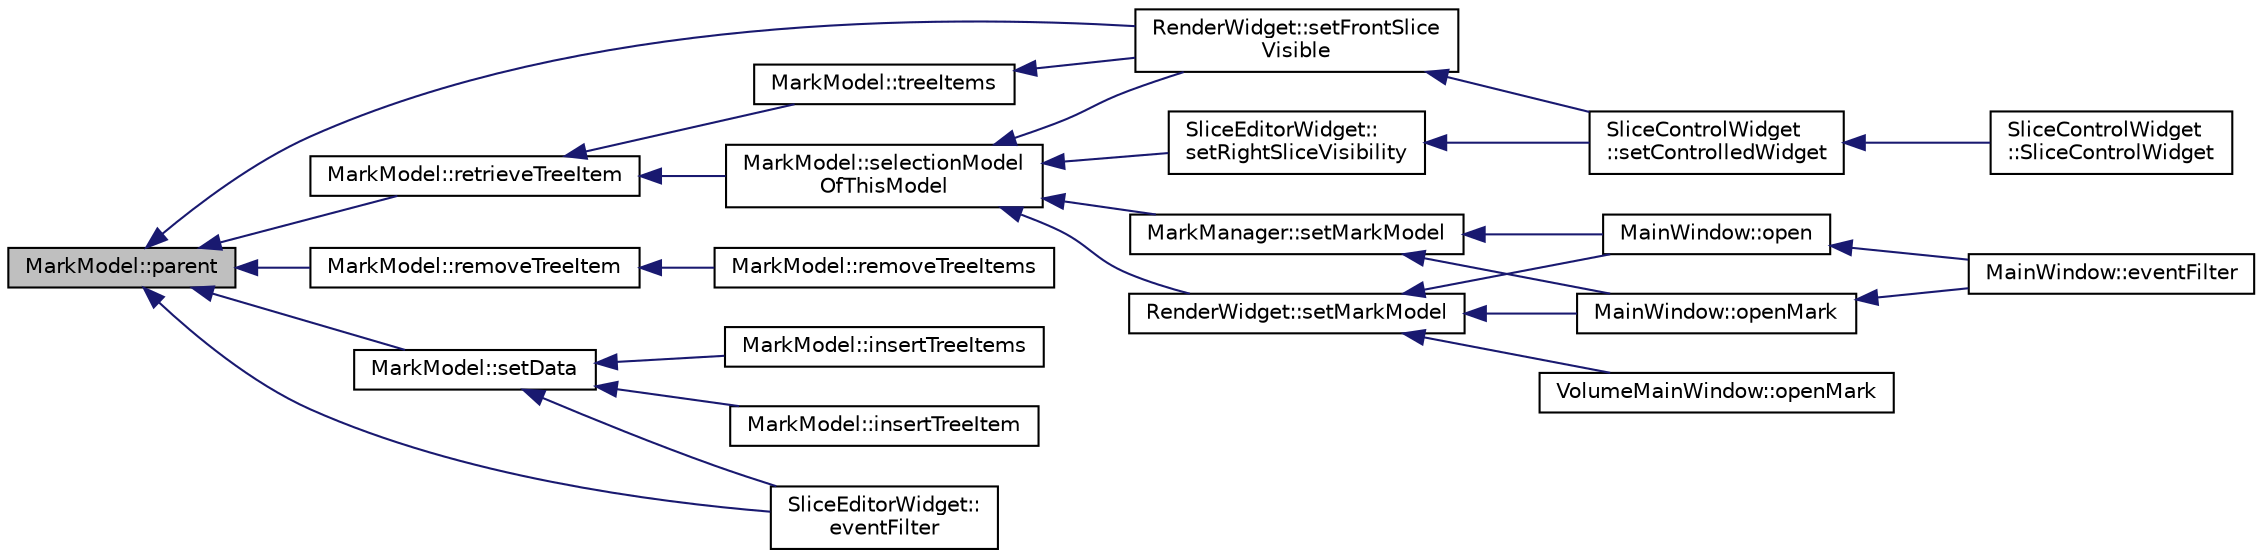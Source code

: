 digraph "MarkModel::parent"
{
  edge [fontname="Helvetica",fontsize="10",labelfontname="Helvetica",labelfontsize="10"];
  node [fontname="Helvetica",fontsize="10",shape=record];
  rankdir="LR";
  Node181 [label="MarkModel::parent",height=0.2,width=0.4,color="black", fillcolor="grey75", style="filled", fontcolor="black"];
  Node181 -> Node182 [dir="back",color="midnightblue",fontsize="10",style="solid",fontname="Helvetica"];
  Node182 [label="MarkModel::retrieveTreeItem",height=0.2,width=0.4,color="black", fillcolor="white", style="filled",URL="$class_mark_model.html#ac21d495d673ed2238d7c1df17fa844fb",tooltip="This is a helper function for get specified type to items in the parent of . "];
  Node182 -> Node183 [dir="back",color="midnightblue",fontsize="10",style="solid",fontname="Helvetica"];
  Node183 [label="MarkModel::treeItems",height=0.2,width=0.4,color="black", fillcolor="white", style="filled",URL="$class_mark_model.html#abd67a8a42ced49d205fc618bcefbc6ab",tooltip="Returns all tree items according to a given parent index parent and a type. "];
  Node183 -> Node184 [dir="back",color="midnightblue",fontsize="10",style="solid",fontname="Helvetica"];
  Node184 [label="RenderWidget::setFrontSlice\lVisible",height=0.2,width=0.4,color="black", fillcolor="white", style="filled",URL="$class_render_widget.html#a54d5421db7ae7377116979c9189c9365",tooltip="This property holds the visibility of the front slice when renders data with slice type render..."];
  Node184 -> Node185 [dir="back",color="midnightblue",fontsize="10",style="solid",fontname="Helvetica"];
  Node185 [label="SliceControlWidget\l::setControlledWidget",height=0.2,width=0.4,color="black", fillcolor="white", style="filled",URL="$class_slice_control_widget.html#a22f1c1840e4e0bd6bb7daec1ffcdafc8",tooltip="Sets the controlled widget sliceWidge and volumeWidget to present. "];
  Node185 -> Node186 [dir="back",color="midnightblue",fontsize="10",style="solid",fontname="Helvetica"];
  Node186 [label="SliceControlWidget\l::SliceControlWidget",height=0.2,width=0.4,color="black", fillcolor="white", style="filled",URL="$class_slice_control_widget.html#a57f30c045f08dafbd807c80bd2d862b6",tooltip="Constructs a widget by the given sliceWidget and volumeWidget. "];
  Node182 -> Node187 [dir="back",color="midnightblue",fontsize="10",style="solid",fontname="Helvetica"];
  Node187 [label="MarkModel::selectionModel\lOfThisModel",height=0.2,width=0.4,color="black", fillcolor="white", style="filled",URL="$class_mark_model.html#ad58bc2e692e3b5a0716e20145d135e50"];
  Node187 -> Node188 [dir="back",color="midnightblue",fontsize="10",style="solid",fontname="Helvetica"];
  Node188 [label="MarkManager::setMarkModel",height=0.2,width=0.4,color="black", fillcolor="white", style="filled",URL="$class_mark_manager.html#a1c5504fe103bdbd2402f1bf35081c04a",tooltip="Set new model model to the widget. "];
  Node188 -> Node189 [dir="back",color="midnightblue",fontsize="10",style="solid",fontname="Helvetica"];
  Node189 [label="MainWindow::open",height=0.2,width=0.4,color="black", fillcolor="white", style="filled",URL="$class_main_window.html#a1e8fb82ba2db0b722d9cd49fb05e4952"];
  Node189 -> Node190 [dir="back",color="midnightblue",fontsize="10",style="solid",fontname="Helvetica"];
  Node190 [label="MainWindow::eventFilter",height=0.2,width=0.4,color="black", fillcolor="white", style="filled",URL="$class_main_window.html#ade305265b2120df2489a5ebeb07ebbe1"];
  Node188 -> Node191 [dir="back",color="midnightblue",fontsize="10",style="solid",fontname="Helvetica"];
  Node191 [label="MainWindow::openMark",height=0.2,width=0.4,color="black", fillcolor="white", style="filled",URL="$class_main_window.html#a9cd18140979dd0f5d1312e9c66de19da"];
  Node191 -> Node190 [dir="back",color="midnightblue",fontsize="10",style="solid",fontname="Helvetica"];
  Node187 -> Node192 [dir="back",color="midnightblue",fontsize="10",style="solid",fontname="Helvetica"];
  Node192 [label="RenderWidget::setMarkModel",height=0.2,width=0.4,color="black", fillcolor="white", style="filled",URL="$class_render_widget.html#ae525129d1fd36fa90f7c6674f4b51d70",tooltip="Sets the slice model as the given model. "];
  Node192 -> Node189 [dir="back",color="midnightblue",fontsize="10",style="solid",fontname="Helvetica"];
  Node192 -> Node191 [dir="back",color="midnightblue",fontsize="10",style="solid",fontname="Helvetica"];
  Node192 -> Node193 [dir="back",color="midnightblue",fontsize="10",style="solid",fontname="Helvetica"];
  Node193 [label="VolumeMainWindow::openMark",height=0.2,width=0.4,color="black", fillcolor="white", style="filled",URL="$class_volume_main_window.html#a690eac05cd92c04cfd56e9a7f9fe19b5"];
  Node187 -> Node184 [dir="back",color="midnightblue",fontsize="10",style="solid",fontname="Helvetica"];
  Node187 -> Node194 [dir="back",color="midnightblue",fontsize="10",style="solid",fontname="Helvetica"];
  Node194 [label="SliceEditorWidget::\lsetRightSliceVisibility",height=0.2,width=0.4,color="black", fillcolor="white", style="filled",URL="$class_slice_editor_widget.html#ad994c2599b8cee4b75614e230b2214e6",tooltip="This is a convenience function to set right slice visibility. "];
  Node194 -> Node185 [dir="back",color="midnightblue",fontsize="10",style="solid",fontname="Helvetica"];
  Node181 -> Node195 [dir="back",color="midnightblue",fontsize="10",style="solid",fontname="Helvetica"];
  Node195 [label="MarkModel::removeTreeItem",height=0.2,width=0.4,color="black", fillcolor="white", style="filled",URL="$class_mark_model.html#a68dda394b983ab9539d44e8973631b71",tooltip="This is a convenience function for removing a item in the the tree model by its pointer  and its pare..."];
  Node195 -> Node196 [dir="back",color="midnightblue",fontsize="10",style="solid",fontname="Helvetica"];
  Node196 [label="MarkModel::removeTreeItems",height=0.2,width=0.4,color="black", fillcolor="white", style="filled",URL="$class_mark_model.html#aeb22aaa4ec64436cadd6786aa14979e5",tooltip="This is a convenience function for removed a bundle of tree items into the tree model by the pointers..."];
  Node181 -> Node197 [dir="back",color="midnightblue",fontsize="10",style="solid",fontname="Helvetica"];
  Node197 [label="MarkModel::setData",height=0.2,width=0.4,color="black", fillcolor="white", style="filled",URL="$class_mark_model.html#ac42f11801e20c62fce0f45c60487a9f2",tooltip="Reimplemented from QAbstractItemModel::setData(const QModelIndex & index, const QVariant & value..."];
  Node197 -> Node198 [dir="back",color="midnightblue",fontsize="10",style="solid",fontname="Helvetica"];
  Node198 [label="MarkModel::insertTreeItem",height=0.2,width=0.4,color="black", fillcolor="white", style="filled",URL="$class_mark_model.html#afc64d35495ea8bed14bbb102cdf7e13a",tooltip="This is a convenience function for inserting an tree item into the tree model by the pointer itself i..."];
  Node197 -> Node199 [dir="back",color="midnightblue",fontsize="10",style="solid",fontname="Helvetica"];
  Node199 [label="MarkModel::insertTreeItems",height=0.2,width=0.4,color="black", fillcolor="white", style="filled",URL="$class_mark_model.html#a7da424d8803b0e5aa37a165ff1237a2b",tooltip="This is a convenience function for inserting a bundle of tree items into the tree model by the pointe..."];
  Node197 -> Node200 [dir="back",color="midnightblue",fontsize="10",style="solid",fontname="Helvetica"];
  Node200 [label="SliceEditorWidget::\leventFilter",height=0.2,width=0.4,color="black", fillcolor="white", style="filled",URL="$class_slice_editor_widget.html#a1ec28842041deac02c57bba58ec2d6a0",tooltip="Reimplemented from QWidget::eventFilter. "];
  Node181 -> Node184 [dir="back",color="midnightblue",fontsize="10",style="solid",fontname="Helvetica"];
  Node181 -> Node200 [dir="back",color="midnightblue",fontsize="10",style="solid",fontname="Helvetica"];
}
